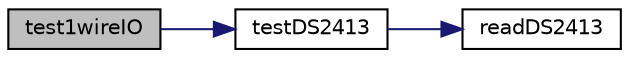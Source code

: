 digraph "test1wireIO"
{
 // INTERACTIVE_SVG=YES
 // LATEX_PDF_SIZE
  edge [fontname="Helvetica",fontsize="10",labelfontname="Helvetica",labelfontsize="10"];
  node [fontname="Helvetica",fontsize="10",shape=record];
  rankdir="LR";
  Node1 [label="test1wireIO",height=0.2,width=0.4,color="black", fillcolor="grey75", style="filled", fontcolor="black",tooltip=" "];
  Node1 -> Node2 [color="midnightblue",fontsize="10",style="solid"];
  Node2 [label="testDS2413",height=0.2,width=0.4,color="black", fillcolor="white", style="filled",URL="$1wire_8cpp.html#a6d64f194d5da81b7e217b7ea361efcc5",tooltip=" "];
  Node2 -> Node3 [color="midnightblue",fontsize="10",style="solid"];
  Node3 [label="readDS2413",height=0.2,width=0.4,color="black", fillcolor="white", style="filled",URL="$1wire_8cpp.html#ae06e28103688bff04370bd65ceb6ab5d",tooltip=" "];
}
